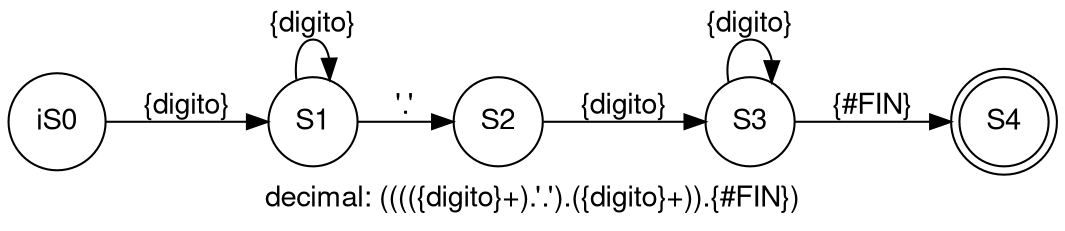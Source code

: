 digraph finite_state_machine {
	fontname="Helvetica,Arial,sans-serif"
       label="decimal: (((({digito}+).'.').({digito}+)).{#FIN})"	node [fontname="Helvetica,Arial,sans-serif"]
	edge [fontname="Helvetica,Arial,sans-serif"]
	rankdir=LR;
	size="8,5";
       node [shape = doublecircle]; S4;
	node [shape = circle];iS0 -> S1 [label = "{digito}"];
S1 -> S1 [label = "{digito}"];
S1 -> S2 [label = "'.'"];
S2 -> S3 [label = "{digito}"];
S3 -> S3 [label = "{digito}"];
S3 -> S4 [label = "{#FIN}"];
}